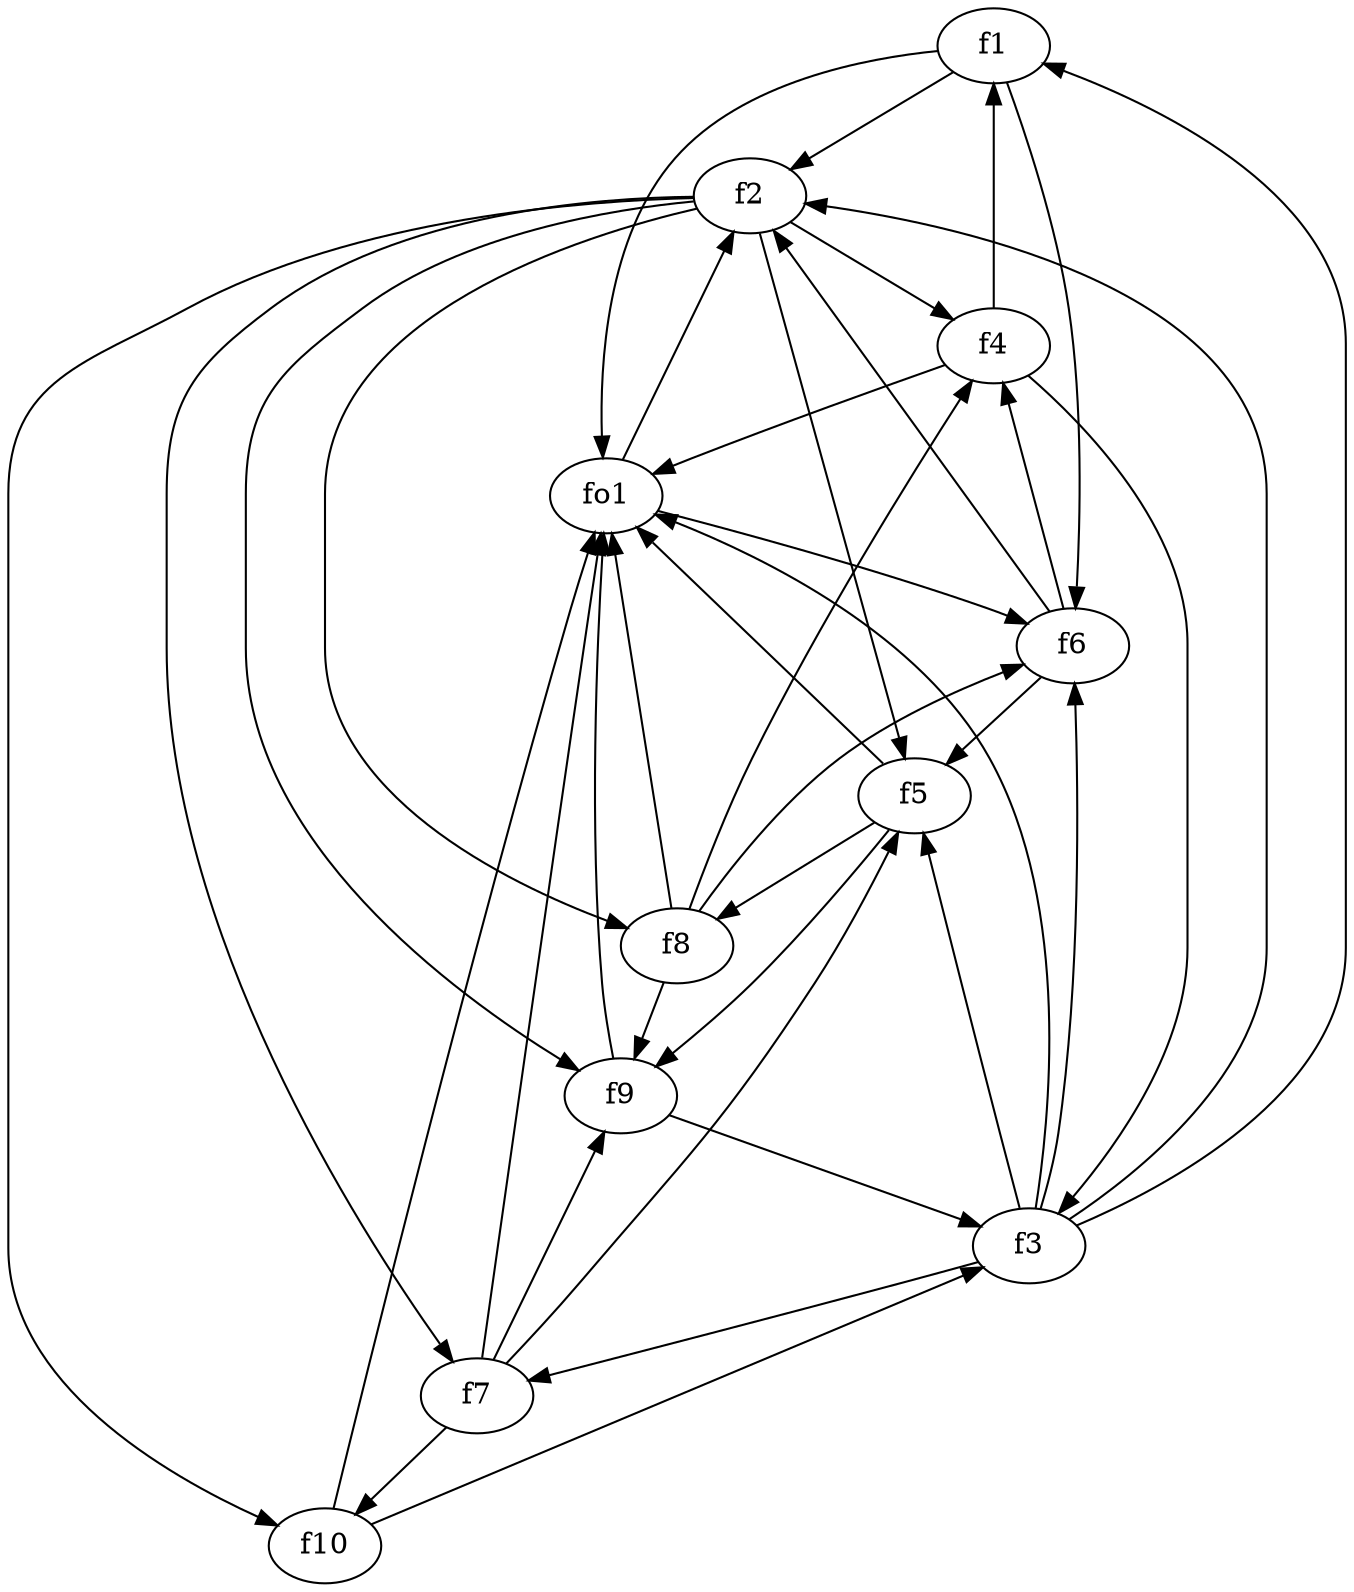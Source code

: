 strict digraph  {
f1;
f2;
f3;
f4;
f5;
f6;
f7;
f8;
f9;
f10;
fo1;
f1 -> f6  [weight=2];
f1 -> fo1  [weight=2];
f1 -> f2  [weight=2];
f2 -> f10  [weight=2];
f2 -> f5  [weight=2];
f2 -> f4  [weight=2];
f2 -> f9  [weight=2];
f2 -> f8  [weight=2];
f2 -> f7  [weight=2];
f3 -> f2  [weight=2];
f3 -> fo1  [weight=2];
f3 -> f7  [weight=2];
f3 -> f5  [weight=2];
f3 -> f1  [weight=2];
f3 -> f6  [weight=2];
f4 -> fo1  [weight=2];
f4 -> f1  [weight=2];
f4 -> f3  [weight=2];
f5 -> fo1  [weight=2];
f5 -> f8  [weight=2];
f5 -> f9  [weight=2];
f6 -> f5  [weight=2];
f6 -> f2  [weight=2];
f6 -> f4  [weight=2];
f7 -> fo1  [weight=2];
f7 -> f10  [weight=2];
f7 -> f9  [weight=2];
f7 -> f5  [weight=2];
f8 -> f4  [weight=2];
f8 -> f6  [weight=2];
f8 -> fo1  [weight=2];
f8 -> f9  [weight=2];
f9 -> fo1  [weight=2];
f9 -> f3  [weight=2];
f10 -> fo1  [weight=2];
f10 -> f3  [weight=2];
fo1 -> f2  [weight=2];
fo1 -> f6  [weight=2];
}
